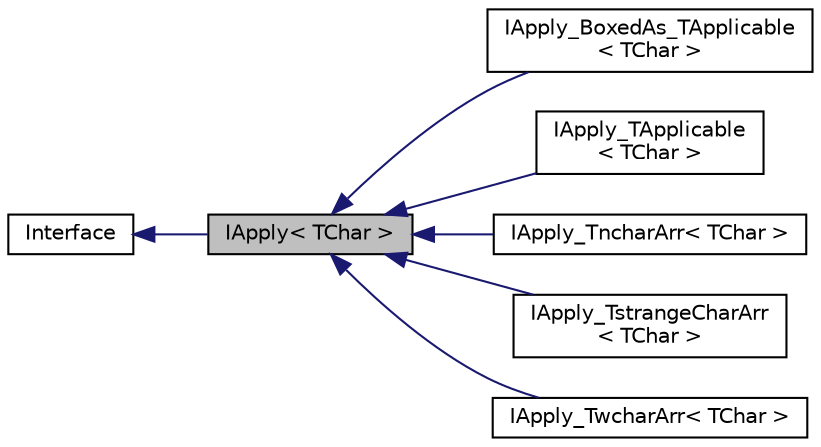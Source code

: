digraph "IApply&lt; TChar &gt;"
{
  edge [fontname="Helvetica",fontsize="10",labelfontname="Helvetica",labelfontsize="10"];
  node [fontname="Helvetica",fontsize="10",shape=record];
  rankdir="LR";
  Node0 [label="IApply\< TChar \>",height=0.2,width=0.4,color="black", fillcolor="grey75", style="filled", fontcolor="black"];
  Node1 -> Node0 [dir="back",color="midnightblue",fontsize="10",style="solid",fontname="Helvetica"];
  Node1 [label="Interface",height=0.2,width=0.4,color="black", fillcolor="white", style="filled",URL="$classaworx_1_1lib_1_1boxing_1_1Interface.html"];
  Node0 -> Node2 [dir="back",color="midnightblue",fontsize="10",style="solid",fontname="Helvetica"];
  Node2 [label="IApply_BoxedAs_TApplicable\l\< TChar \>",height=0.2,width=0.4,color="black", fillcolor="white", style="filled",URL="$classaworx_1_1lib_1_1strings_1_1boxing_1_1IApply__BoxedAs__TApplicable.html"];
  Node0 -> Node3 [dir="back",color="midnightblue",fontsize="10",style="solid",fontname="Helvetica"];
  Node3 [label="IApply_TApplicable\l\< TChar \>",height=0.2,width=0.4,color="black", fillcolor="white", style="filled",URL="$classaworx_1_1lib_1_1strings_1_1boxing_1_1IApply__TApplicable.html"];
  Node0 -> Node4 [dir="back",color="midnightblue",fontsize="10",style="solid",fontname="Helvetica"];
  Node4 [label="IApply_TncharArr\< TChar \>",height=0.2,width=0.4,color="black", fillcolor="white", style="filled",URL="$classaworx_1_1lib_1_1strings_1_1boxing_1_1IApply__TncharArr.html",tooltip="Implementation of IApply for boxable types char[] and char*. "];
  Node0 -> Node5 [dir="back",color="midnightblue",fontsize="10",style="solid",fontname="Helvetica"];
  Node5 [label="IApply_TstrangeCharArr\l\< TChar \>",height=0.2,width=0.4,color="black", fillcolor="white", style="filled",URL="$classaworx_1_1lib_1_1strings_1_1boxing_1_1IApply__TstrangeCharArr.html",tooltip="Implementation of IApply for boxable types strangeChar[] and strangeChar*. "];
  Node0 -> Node6 [dir="back",color="midnightblue",fontsize="10",style="solid",fontname="Helvetica"];
  Node6 [label="IApply_TwcharArr\< TChar \>",height=0.2,width=0.4,color="black", fillcolor="white", style="filled",URL="$classaworx_1_1lib_1_1strings_1_1boxing_1_1IApply__TwcharArr.html",tooltip="Implementation of IApply for boxable types wchar_t[] and wchar_t*. "];
}
